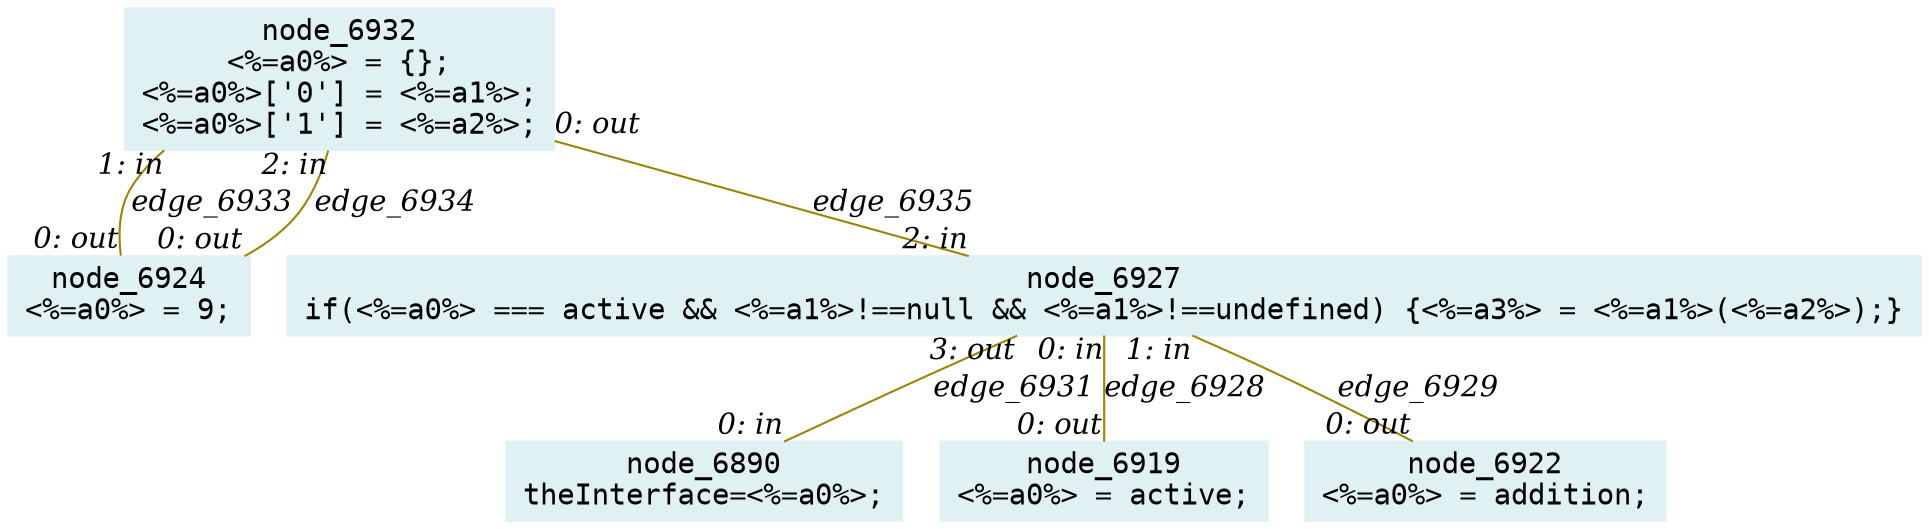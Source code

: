 digraph g{node_6890 [shape="box", style="filled", color="#dff1f2", fontname="Courier", label="node_6890
theInterface=<%=a0%>;
" ]
node_6919 [shape="box", style="filled", color="#dff1f2", fontname="Courier", label="node_6919
<%=a0%> = active;
" ]
node_6922 [shape="box", style="filled", color="#dff1f2", fontname="Courier", label="node_6922
<%=a0%> = addition;
" ]
node_6924 [shape="box", style="filled", color="#dff1f2", fontname="Courier", label="node_6924
<%=a0%> = 9;
" ]
node_6927 [shape="box", style="filled", color="#dff1f2", fontname="Courier", label="node_6927
if(<%=a0%> === active && <%=a1%>!==null && <%=a1%>!==undefined) {<%=a3%> = <%=a1%>(<%=a2%>);}
" ]
node_6932 [shape="box", style="filled", color="#dff1f2", fontname="Courier", label="node_6932
<%=a0%> = {};
<%=a0%>['0'] = <%=a1%>;
<%=a0%>['1'] = <%=a2%>;
" ]
node_6927 -> node_6919 [dir=none, arrowHead=none, fontname="Times-Italic", arrowsize=1, color="#9d8400", label="edge_6928",  headlabel="0: out", taillabel="0: in" ]
node_6927 -> node_6922 [dir=none, arrowHead=none, fontname="Times-Italic", arrowsize=1, color="#9d8400", label="edge_6929",  headlabel="0: out", taillabel="1: in" ]
node_6927 -> node_6890 [dir=none, arrowHead=none, fontname="Times-Italic", arrowsize=1, color="#9d8400", label="edge_6931",  headlabel="0: in", taillabel="3: out" ]
node_6932 -> node_6924 [dir=none, arrowHead=none, fontname="Times-Italic", arrowsize=1, color="#9d8400", label="edge_6933",  headlabel="0: out", taillabel="1: in" ]
node_6932 -> node_6924 [dir=none, arrowHead=none, fontname="Times-Italic", arrowsize=1, color="#9d8400", label="edge_6934",  headlabel="0: out", taillabel="2: in" ]
node_6932 -> node_6927 [dir=none, arrowHead=none, fontname="Times-Italic", arrowsize=1, color="#9d8400", label="edge_6935",  headlabel="2: in", taillabel="0: out" ]
}